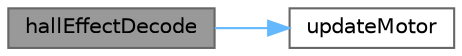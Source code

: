 digraph "hallEffectDecode"
{
 // LATEX_PDF_SIZE
  bgcolor="transparent";
  edge [fontname=Helvetica,fontsize=10,labelfontname=Helvetica,labelfontsize=10];
  node [fontname=Helvetica,fontsize=10,shape=box,height=0.2,width=0.4];
  rankdir="LR";
  Node1 [id="Node000001",label="hallEffectDecode",height=0.2,width=0.4,color="gray40", fillcolor="grey60", style="filled", fontcolor="black",tooltip=" "];
  Node1 -> Node2 [id="edge1_Node000001_Node000002",color="steelblue1",style="solid",tooltip=" "];
  Node2 [id="Node000002",label="updateMotor",height=0.2,width=0.4,color="grey40", fillcolor="white", style="filled",URL="$motorlib_8h.html#af5a0079ae18efa088e80cd6a63333233",tooltip="Main function which Commutates the motor phases A,B,C to the correct values based on the Hall sensor ..."];
}
